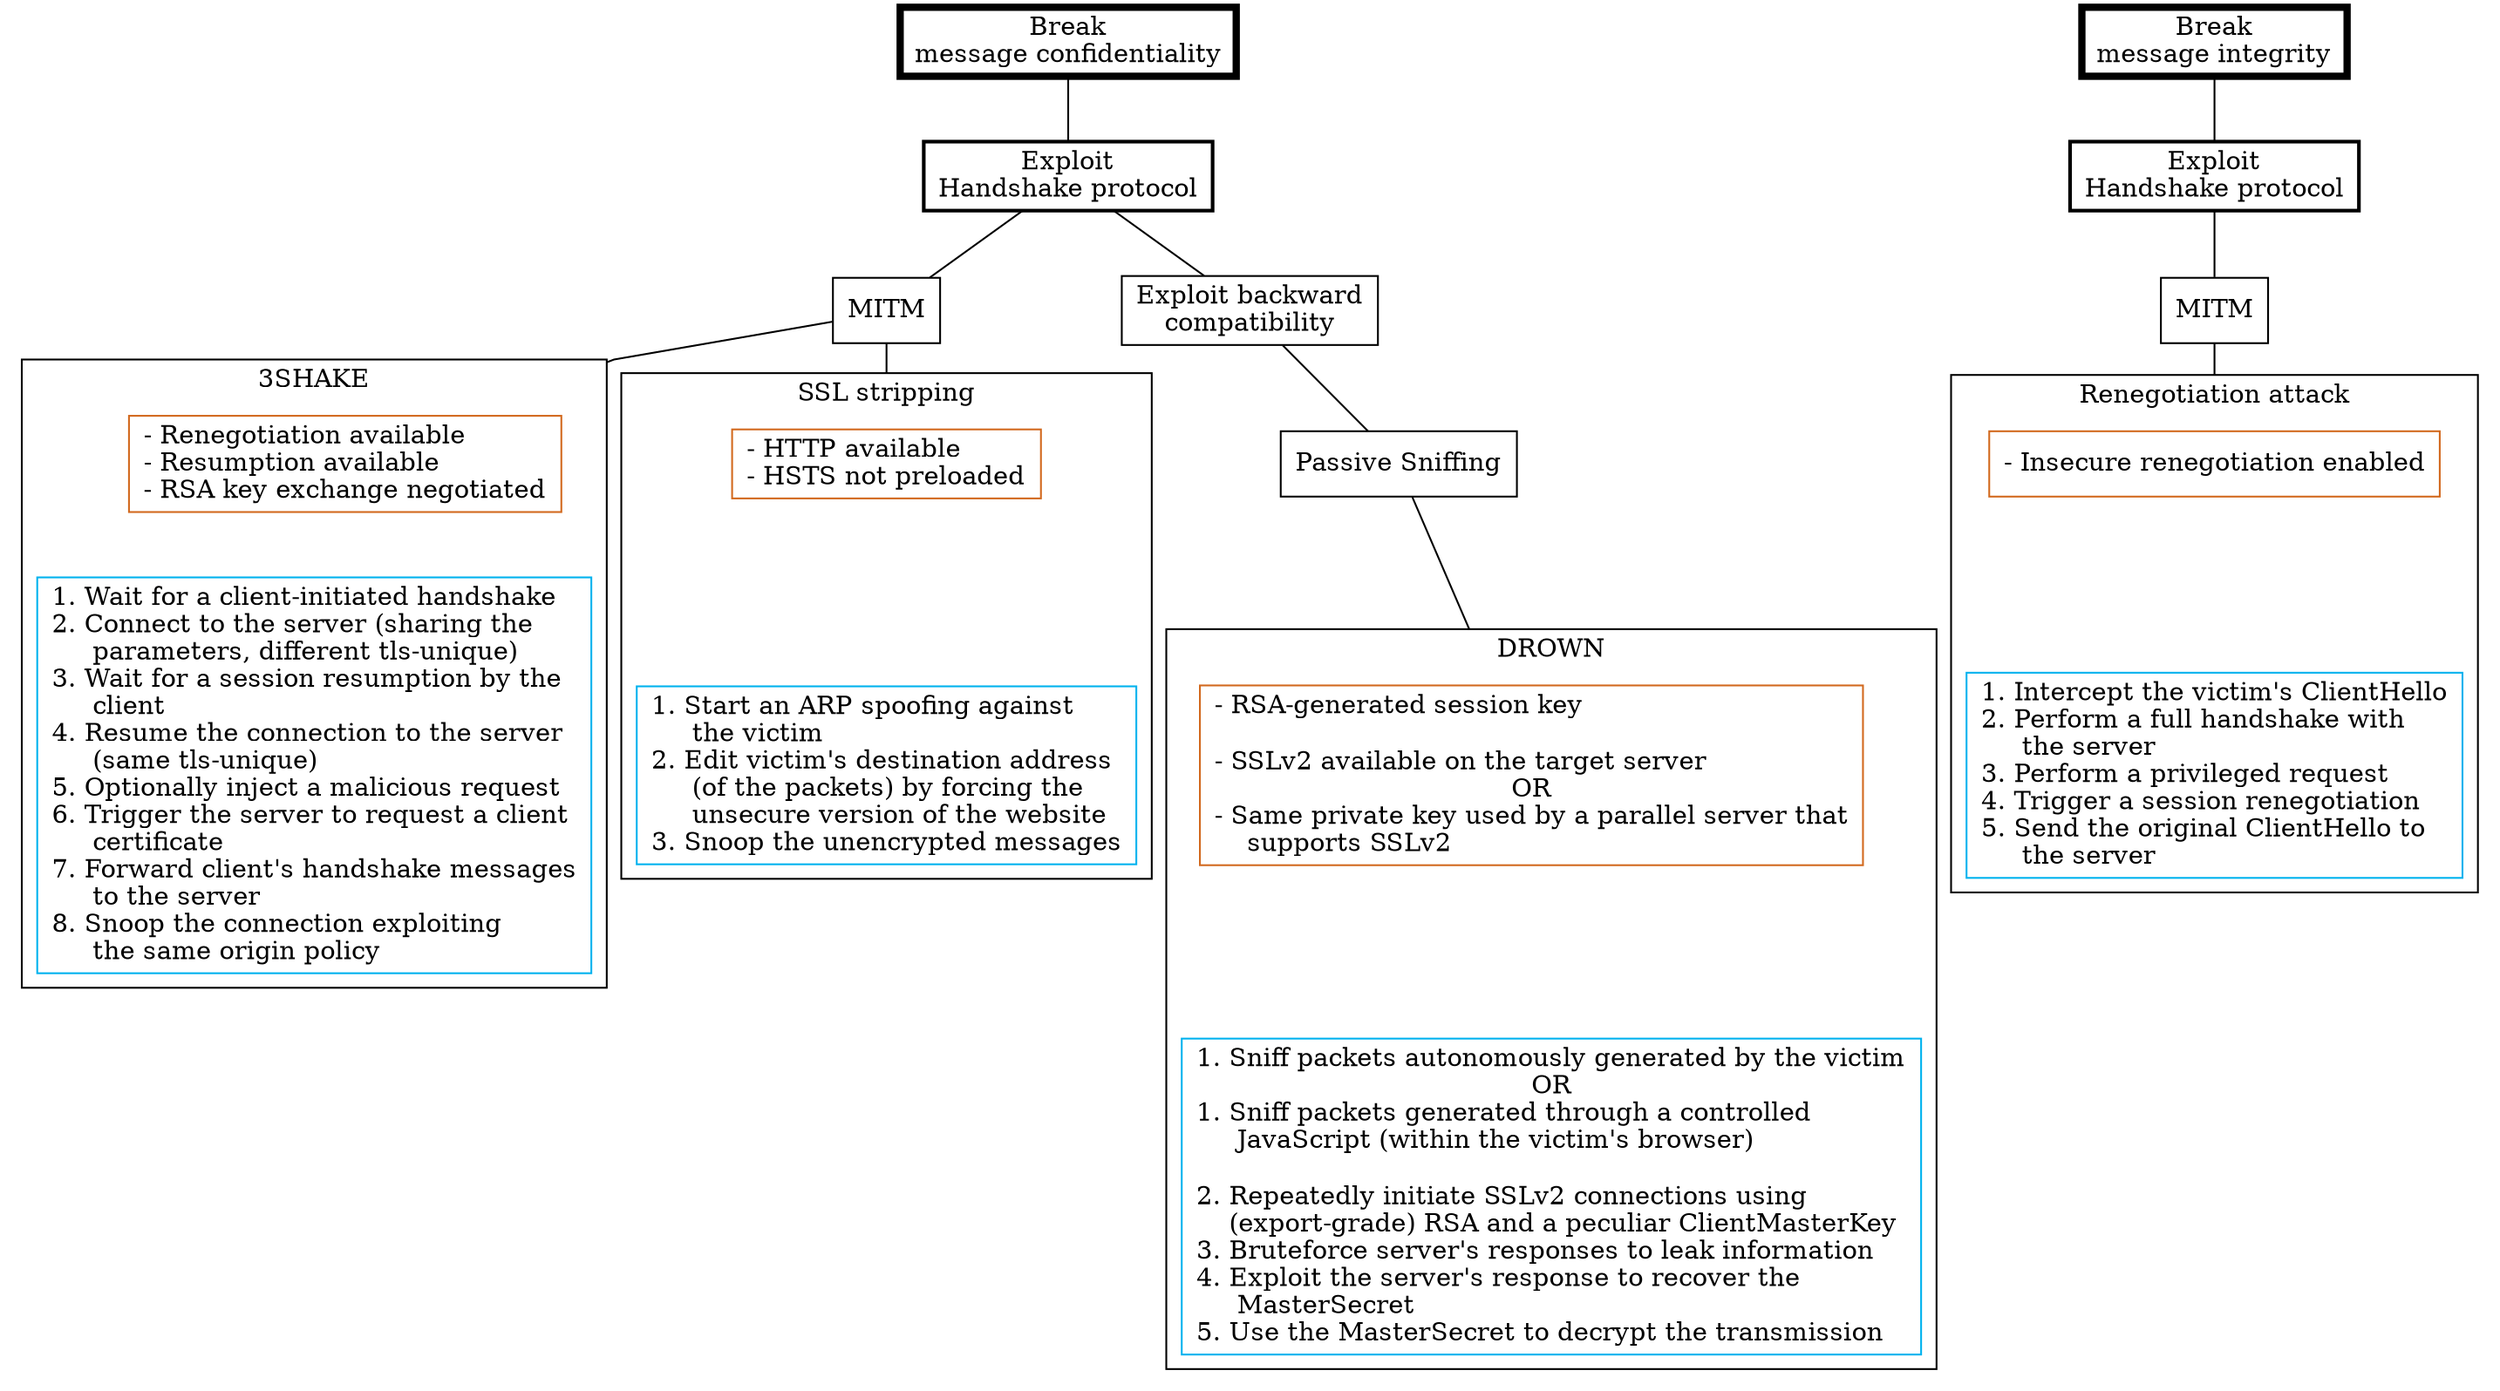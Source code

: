 graph {
#attributes
splines=polyline;
compound=true;
node [shape=box];

#legend
# "node_name" [label appearing after the rendering] /*hooks for the highlighting process*/
# NOTE: each highlight-able line must end with a slash (without a space following)

#################Confidentiality Nodes#################
##----------Parents---------
"conf_msg_C" [label = "Break\nmessage confidentiality"][penwidth=4] /* 3SHAKE HSTS_not_preloaded DROWN */
"conf_tls_hshake" [label = "Exploit\nHandshake protocol"][penwidth=2] /* 3SHAKE HSTS_not_preloaded DROWN */

"conf_legacy" [label = "Exploit backward\ncompatibility"] /* DROWN */
"conf_sniffing" [label = "Passive Sniffing"]/* DROWN */

"conf_mitm" [label = "MITM"] /* 3SHAKE HSTS_not_preloaded */

##----------Leaves----------
"conf_drown_1" [label = "- RSA-generated session key\l\n- SSLv2 available on the target server\lOR\n- Same private key used by a parallel server that\l    supports SSLv2\l"][color=chocolate]
"conf_drown_2" [label = "1. Sniff packets autonomously generated by the victim\lOR\n1. Sniff packets generated through a controlled\l     JavaScript (within the victim's browser)\l\n2. Repeatedly initiate SSLv2 connections using\l    (export-grade) RSA and a peculiar ClientMasterKey\l3. Bruteforce server's responses to leak information\l4. Exploit the server's response to recover the\l     MasterSecret\l5. Use the MasterSecret to decrypt the transmission\l"][color=deepskyblue2]

"conf_3shake_1" [label = "- Renegotiation available\l- Resumption available\l- RSA key exchange negotiated\l"][color=chocolate]
"conf_3shake_2" [label = "1. Wait for a client-initiated handshake\l2. Connect to the server (sharing the\l     parameters, different tls-unique)\l3. Wait for a session resumption by the\l     client\l4. Resume the connection to the server\l     (same tls-unique)\l5. Optionally inject a malicious request\l6. Trigger the server to request a client\l     certificate\l7. Forward client's handshake messages\l     to the server\l8. Snoop the connection exploiting\l     the same origin policy\l"][color=deepskyblue2]

"conf_stripping_1" [label = "- HTTP available\l- HSTS not preloaded\l"][color=chocolate]
"conf_stripping_2" [label = "1. Start an ARP spoofing against\l     the victim\l2. Edit victim's destination address\l     (of the packets) by forcing the\l     unsecure version of the website\l3. Snoop the unencrypted messages\l"][color=deepskyblue2]

#-----------Edges-----------
## root
	"conf_msg_C" -- "conf_tls_hshake" /* 3SHAKE HSTS_not_preloaded DROWN */

### handshake subtree
	"conf_tls_hshake" -- "conf_legacy" /* DROWN */
	"conf_tls_hshake" -- "conf_mitm" /* 3SHAKE HSTS_not_preloaded */

### legacy subtree
	"conf_legacy" -- "conf_sniffing" /* DROWN */

##### sniffing subtree
	"conf_sniffing" -- "conf_drown_1" [lhead=cluster_drown] /* DROWN */

#### MITM subtree
	"conf_mitm" -- "conf_3shake_1" [lhead=cluster_3shake]/* 3SHAKE */
	"conf_mitm" -- "conf_stripping_1" [lhead=cluster_stripping] /* HSTS_not_preloaded */

#-----------Subgraphs-----------

	subgraph cluster_drown {
		label="DROWN";
		"conf_drown_1" -- "conf_drown_2" [style=invis];
	}
	subgraph cluster_3shake {
		label="3SHAKE";
		"conf_3shake_1" -- "conf_3shake_2" [style=invis];
	}
	subgraph cluster_stripping {
		label="SSL stripping";
		"conf_stripping_1" -- "conf_stripping_2" [style=invis];
	}

#################Integrity Nodes#################
##----------Parents---------
"int_msg_I" [label = "Break\nmessage integrity"][penwidth=4] /* RENEGOTIATION */
"int_tls_hshake" [label = "Exploit\nHandshake protocol"][penwidth=2] /* RENEGOTIATION */
"int_mitm" [label = "MITM"] /* RENEGOTIATION */

##----------Leaves----------
"int_reneg_1" [label = "- Insecure renegotiation enabled"][color=chocolate]
"int_reneg_2" [label = "1. Intercept the victim's ClientHello\l2. Perform a full handshake with\l     the server\l3. Perform a privileged request\l4. Trigger a session renegotiation\l5. Send the original ClientHello to\l     the server\l"][color=deepskyblue2]

#-----------Edges-----------
## root
	"int_msg_I" -- "int_tls_hshake"  /* RENEGOTIATION */
	"int_tls_hshake" -- "int_mitm"  /* RENEGOTIATION */
	"int_mitm" -- "int_reneg_1" [lhead=cluster_renegotiation] /* RENEGOTIATION */

#-----------Subgraphs-----------

	subgraph cluster_renegotiation {
		label="Renegotiation attack";
		"int_reneg_1" -- "int_reneg_2" [style=invis];
	}	
}
